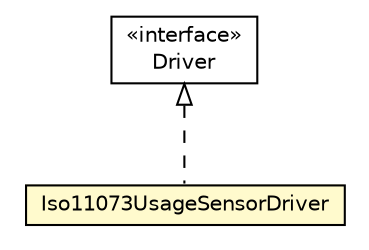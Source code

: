 #!/usr/local/bin/dot
#
# Class diagram 
# Generated by UMLGraph version R5_6-24-gf6e263 (http://www.umlgraph.org/)
#

digraph G {
	edge [fontname="Helvetica",fontsize=10,labelfontname="Helvetica",labelfontsize=10];
	node [fontname="Helvetica",fontsize=10,shape=plaintext];
	nodesep=0.25;
	ranksep=0.5;
	// org.universAAL.lddi.exporter.activityhub.driver.Iso11073UsageSensorDriver
	c4972531 [label=<<table title="org.universAAL.lddi.exporter.activityhub.driver.Iso11073UsageSensorDriver" border="0" cellborder="1" cellspacing="0" cellpadding="2" port="p" bgcolor="lemonChiffon" href="./Iso11073UsageSensorDriver.html">
		<tr><td><table border="0" cellspacing="0" cellpadding="1">
<tr><td align="center" balign="center"> Iso11073UsageSensorDriver </td></tr>
		</table></td></tr>
		</table>>, URL="./Iso11073UsageSensorDriver.html", fontname="Helvetica", fontcolor="black", fontsize=10.0];
	//org.universAAL.lddi.exporter.activityhub.driver.Iso11073UsageSensorDriver implements org.osgi.service.device.Driver
	c4973615:p -> c4972531:p [dir=back,arrowtail=empty,style=dashed];
	// org.osgi.service.device.Driver
	c4973615 [label=<<table title="org.osgi.service.device.Driver" border="0" cellborder="1" cellspacing="0" cellpadding="2" port="p" href="http://java.sun.com/j2se/1.4.2/docs/api/org/osgi/service/device/Driver.html">
		<tr><td><table border="0" cellspacing="0" cellpadding="1">
<tr><td align="center" balign="center"> &#171;interface&#187; </td></tr>
<tr><td align="center" balign="center"> Driver </td></tr>
		</table></td></tr>
		</table>>, URL="http://java.sun.com/j2se/1.4.2/docs/api/org/osgi/service/device/Driver.html", fontname="Helvetica", fontcolor="black", fontsize=10.0];
}

